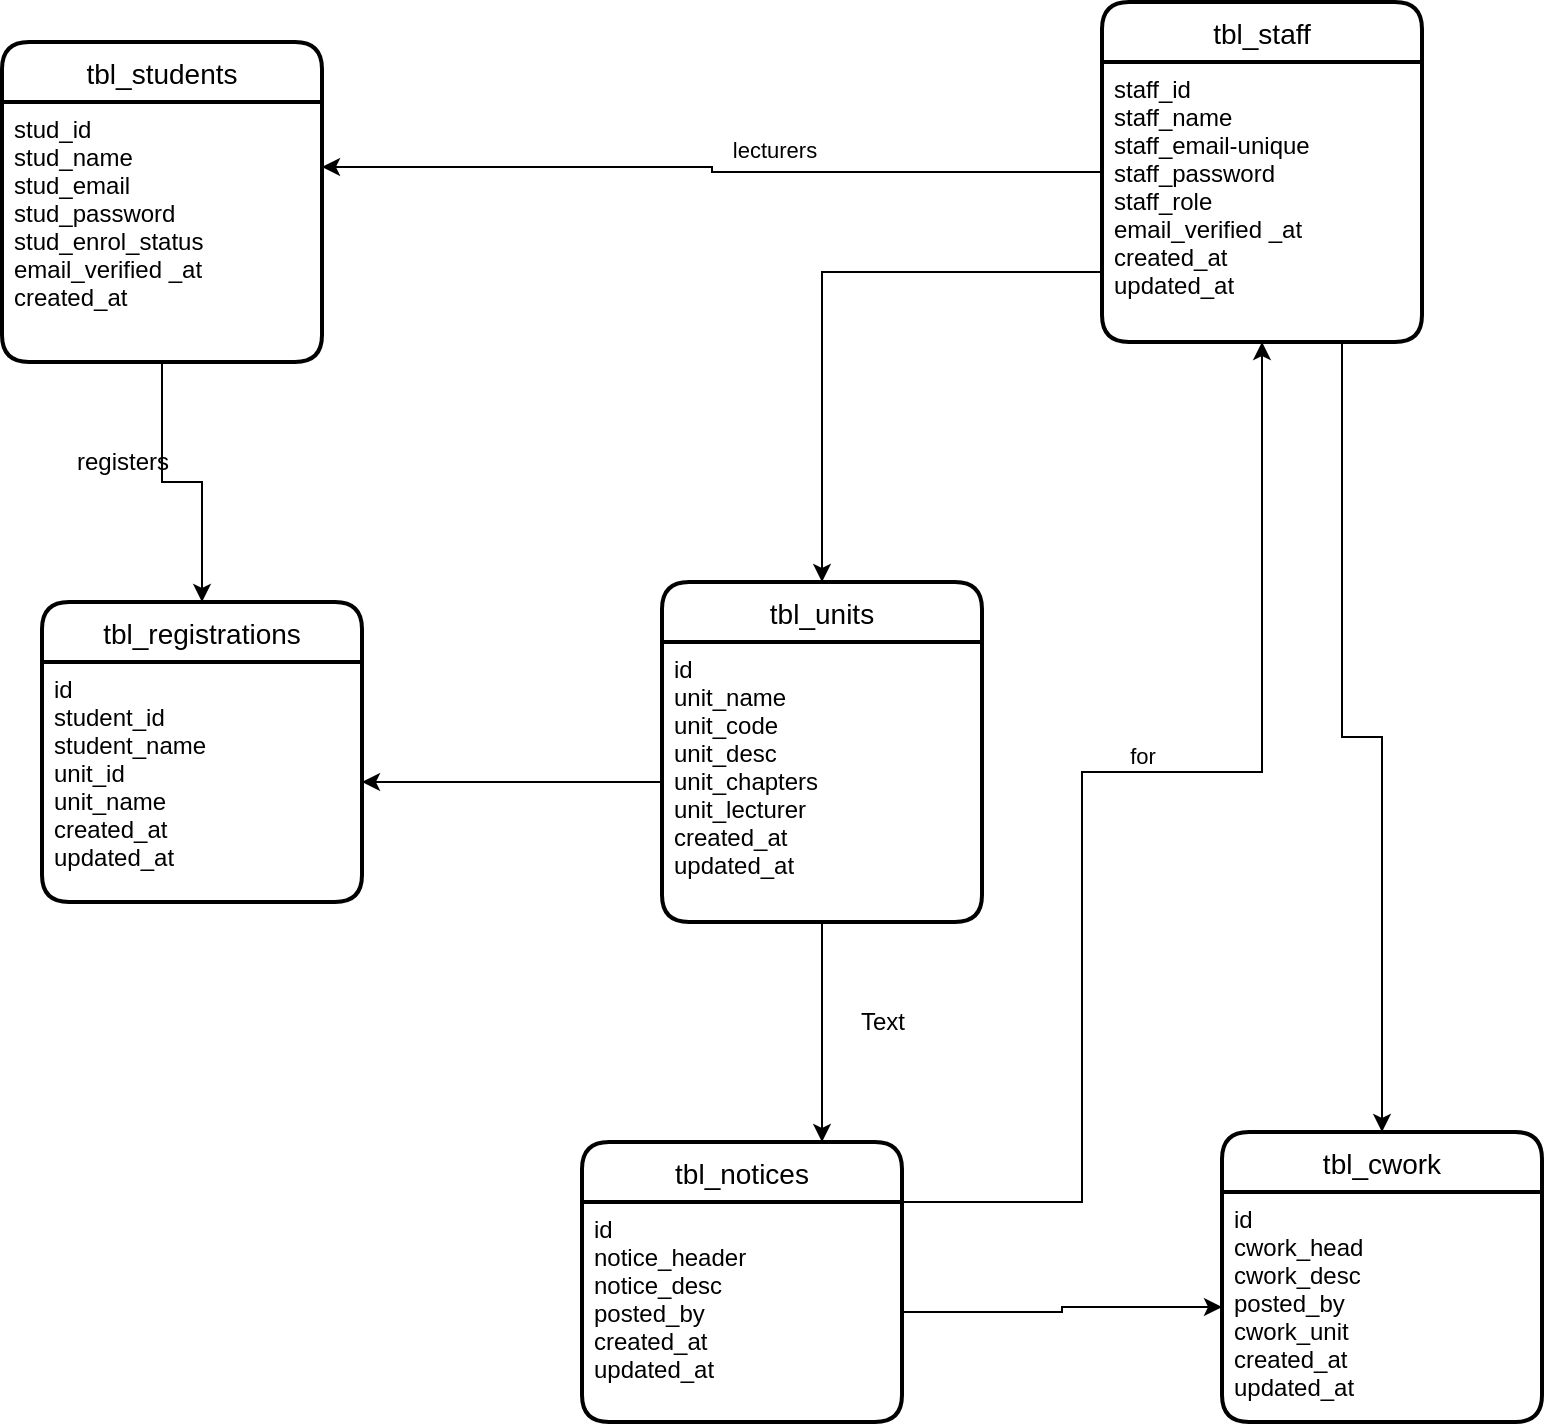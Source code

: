 <mxfile version="13.9.9" type="device"><diagram id="sgSOVl2GQX6-9n916S8e" name="Page-1"><mxGraphModel dx="1826" dy="856" grid="1" gridSize="10" guides="1" tooltips="1" connect="1" arrows="1" fold="1" page="1" pageScale="1" pageWidth="850" pageHeight="1100" math="0" shadow="0"><root><mxCell id="0"/><mxCell id="1" parent="0"/><mxCell id="XkOm6UogCjzx2pWL9Mev-25" style="edgeStyle=orthogonalEdgeStyle;rounded=0;orthogonalLoop=1;jettySize=auto;html=1;entryX=1;entryY=0.25;entryDx=0;entryDy=0;" edge="1" parent="1" source="XkOm6UogCjzx2pWL9Mev-2" target="XkOm6UogCjzx2pWL9Mev-8"><mxGeometry relative="1" as="geometry"/></mxCell><mxCell id="XkOm6UogCjzx2pWL9Mev-41" value="lecturers" style="edgeLabel;html=1;align=center;verticalAlign=middle;resizable=0;points=[];" vertex="1" connectable="0" parent="XkOm6UogCjzx2pWL9Mev-25"><mxGeometry x="-0.162" y="-11" relative="1" as="geometry"><mxPoint as="offset"/></mxGeometry></mxCell><mxCell id="XkOm6UogCjzx2pWL9Mev-2" value="tbl_staff" style="swimlane;childLayout=stackLayout;horizontal=1;startSize=30;horizontalStack=0;rounded=1;fontSize=14;fontStyle=0;strokeWidth=2;resizeParent=0;resizeLast=1;shadow=0;dashed=0;align=center;" vertex="1" parent="1"><mxGeometry x="620" y="10" width="160" height="170" as="geometry"/></mxCell><mxCell id="XkOm6UogCjzx2pWL9Mev-3" value="staff_id&#10;staff_name&#10;staff_email-unique&#10;staff_password&#10;staff_role&#10;email_verified _at&#10;created_at&#10;updated_at" style="align=left;strokeColor=none;fillColor=none;spacingLeft=4;fontSize=12;verticalAlign=top;resizable=0;rotatable=0;part=1;" vertex="1" parent="XkOm6UogCjzx2pWL9Mev-2"><mxGeometry y="30" width="160" height="140" as="geometry"/></mxCell><mxCell id="XkOm6UogCjzx2pWL9Mev-5" value="tbl_units" style="swimlane;childLayout=stackLayout;horizontal=1;startSize=30;horizontalStack=0;rounded=1;fontSize=14;fontStyle=0;strokeWidth=2;resizeParent=0;resizeLast=1;shadow=0;dashed=0;align=center;" vertex="1" parent="1"><mxGeometry x="400" y="300" width="160" height="170" as="geometry"/></mxCell><mxCell id="XkOm6UogCjzx2pWL9Mev-6" value="id&#10;unit_name&#10;unit_code&#10;unit_desc&#10;unit_chapters&#10;unit_lecturer&#10;created_at&#10;updated_at&#10;" style="align=left;strokeColor=none;fillColor=none;spacingLeft=4;fontSize=12;verticalAlign=top;resizable=0;rotatable=0;part=1;" vertex="1" parent="XkOm6UogCjzx2pWL9Mev-5"><mxGeometry y="30" width="160" height="140" as="geometry"/></mxCell><mxCell id="XkOm6UogCjzx2pWL9Mev-7" value="tbl_students" style="swimlane;childLayout=stackLayout;horizontal=1;startSize=30;horizontalStack=0;rounded=1;fontSize=14;fontStyle=0;strokeWidth=2;resizeParent=0;resizeLast=1;shadow=0;dashed=0;align=center;" vertex="1" parent="1"><mxGeometry x="70" y="30" width="160" height="160" as="geometry"/></mxCell><mxCell id="XkOm6UogCjzx2pWL9Mev-8" value="stud_id&#10;stud_name&#10;stud_email&#10;stud_password&#10;stud_enrol_status&#10;email_verified _at&#10;created_at" style="align=left;strokeColor=none;fillColor=none;spacingLeft=4;fontSize=12;verticalAlign=top;resizable=0;rotatable=0;part=1;" vertex="1" parent="XkOm6UogCjzx2pWL9Mev-7"><mxGeometry y="30" width="160" height="130" as="geometry"/></mxCell><mxCell id="XkOm6UogCjzx2pWL9Mev-9" value="tbl_registrations" style="swimlane;childLayout=stackLayout;horizontal=1;startSize=30;horizontalStack=0;rounded=1;fontSize=14;fontStyle=0;strokeWidth=2;resizeParent=0;resizeLast=1;shadow=0;dashed=0;align=center;" vertex="1" parent="1"><mxGeometry x="90" y="310" width="160" height="150" as="geometry"/></mxCell><mxCell id="XkOm6UogCjzx2pWL9Mev-10" value="id&#10;student_id&#10;student_name&#10;unit_id&#10;unit_name&#10;created_at&#10;updated_at" style="align=left;strokeColor=none;fillColor=none;spacingLeft=4;fontSize=12;verticalAlign=top;resizable=0;rotatable=0;part=1;" vertex="1" parent="XkOm6UogCjzx2pWL9Mev-9"><mxGeometry y="30" width="160" height="120" as="geometry"/></mxCell><mxCell id="XkOm6UogCjzx2pWL9Mev-11" value="tbl_notices" style="swimlane;childLayout=stackLayout;horizontal=1;startSize=30;horizontalStack=0;rounded=1;fontSize=14;fontStyle=0;strokeWidth=2;resizeParent=0;resizeLast=1;shadow=0;dashed=0;align=center;" vertex="1" parent="1"><mxGeometry x="360" y="580" width="160" height="140" as="geometry"/></mxCell><mxCell id="XkOm6UogCjzx2pWL9Mev-12" value="id&#10;notice_header&#10;notice_desc&#10;posted_by&#10;created_at&#10;updated_at" style="align=left;strokeColor=none;fillColor=none;spacingLeft=4;fontSize=12;verticalAlign=top;resizable=0;rotatable=0;part=1;" vertex="1" parent="XkOm6UogCjzx2pWL9Mev-11"><mxGeometry y="30" width="160" height="110" as="geometry"/></mxCell><mxCell id="XkOm6UogCjzx2pWL9Mev-13" value="tbl_cwork" style="swimlane;childLayout=stackLayout;horizontal=1;startSize=30;horizontalStack=0;rounded=1;fontSize=14;fontStyle=0;strokeWidth=2;resizeParent=0;resizeLast=1;shadow=0;dashed=0;align=center;" vertex="1" parent="1"><mxGeometry x="680" y="575" width="160" height="145" as="geometry"/></mxCell><mxCell id="XkOm6UogCjzx2pWL9Mev-14" value="id&#10;cwork_head&#10;cwork_desc&#10;posted_by&#10;cwork_unit&#10;created_at&#10;updated_at" style="align=left;strokeColor=none;fillColor=none;spacingLeft=4;fontSize=12;verticalAlign=top;resizable=0;rotatable=0;part=1;" vertex="1" parent="XkOm6UogCjzx2pWL9Mev-13"><mxGeometry y="30" width="160" height="115" as="geometry"/></mxCell><mxCell id="XkOm6UogCjzx2pWL9Mev-28" style="edgeStyle=orthogonalEdgeStyle;rounded=0;orthogonalLoop=1;jettySize=auto;html=1;exitX=0.75;exitY=1;exitDx=0;exitDy=0;entryX=0.5;entryY=0;entryDx=0;entryDy=0;" edge="1" parent="1" source="XkOm6UogCjzx2pWL9Mev-3" target="XkOm6UogCjzx2pWL9Mev-13"><mxGeometry relative="1" as="geometry"/></mxCell><mxCell id="XkOm6UogCjzx2pWL9Mev-29" style="edgeStyle=orthogonalEdgeStyle;rounded=0;orthogonalLoop=1;jettySize=auto;html=1;" edge="1" parent="1" source="XkOm6UogCjzx2pWL9Mev-12" target="XkOm6UogCjzx2pWL9Mev-14"><mxGeometry relative="1" as="geometry"/></mxCell><mxCell id="XkOm6UogCjzx2pWL9Mev-30" style="edgeStyle=orthogonalEdgeStyle;rounded=0;orthogonalLoop=1;jettySize=auto;html=1;entryX=0.75;entryY=0;entryDx=0;entryDy=0;" edge="1" parent="1" source="XkOm6UogCjzx2pWL9Mev-6" target="XkOm6UogCjzx2pWL9Mev-11"><mxGeometry relative="1" as="geometry"/></mxCell><mxCell id="XkOm6UogCjzx2pWL9Mev-31" style="edgeStyle=orthogonalEdgeStyle;rounded=0;orthogonalLoop=1;jettySize=auto;html=1;exitX=1;exitY=0;exitDx=0;exitDy=0;entryX=0.5;entryY=1;entryDx=0;entryDy=0;" edge="1" parent="1" source="XkOm6UogCjzx2pWL9Mev-12" target="XkOm6UogCjzx2pWL9Mev-3"><mxGeometry relative="1" as="geometry"><Array as="points"><mxPoint x="610" y="610"/><mxPoint x="610" y="395"/><mxPoint x="700" y="395"/></Array></mxGeometry></mxCell><mxCell id="XkOm6UogCjzx2pWL9Mev-43" value="for" style="edgeLabel;html=1;align=center;verticalAlign=middle;resizable=0;points=[];" vertex="1" connectable="0" parent="XkOm6UogCjzx2pWL9Mev-31"><mxGeometry x="0.097" y="8" relative="1" as="geometry"><mxPoint as="offset"/></mxGeometry></mxCell><mxCell id="XkOm6UogCjzx2pWL9Mev-32" style="edgeStyle=orthogonalEdgeStyle;rounded=0;orthogonalLoop=1;jettySize=auto;html=1;exitX=0;exitY=0.75;exitDx=0;exitDy=0;entryX=0.5;entryY=0;entryDx=0;entryDy=0;" edge="1" parent="1" source="XkOm6UogCjzx2pWL9Mev-3" target="XkOm6UogCjzx2pWL9Mev-5"><mxGeometry relative="1" as="geometry"/></mxCell><mxCell id="XkOm6UogCjzx2pWL9Mev-37" style="edgeStyle=orthogonalEdgeStyle;rounded=0;orthogonalLoop=1;jettySize=auto;html=1;exitX=0.5;exitY=1;exitDx=0;exitDy=0;" edge="1" parent="1" source="XkOm6UogCjzx2pWL9Mev-8" target="XkOm6UogCjzx2pWL9Mev-9"><mxGeometry relative="1" as="geometry"/></mxCell><mxCell id="XkOm6UogCjzx2pWL9Mev-38" value="registers&lt;br&gt;" style="text;html=1;align=center;verticalAlign=middle;resizable=0;points=[];autosize=1;" vertex="1" parent="1"><mxGeometry x="100" y="230" width="60" height="20" as="geometry"/></mxCell><mxCell id="XkOm6UogCjzx2pWL9Mev-39" style="edgeStyle=orthogonalEdgeStyle;rounded=0;orthogonalLoop=1;jettySize=auto;html=1;exitX=0;exitY=0.5;exitDx=0;exitDy=0;entryX=1;entryY=0.5;entryDx=0;entryDy=0;" edge="1" parent="1" source="XkOm6UogCjzx2pWL9Mev-6" target="XkOm6UogCjzx2pWL9Mev-10"><mxGeometry relative="1" as="geometry"/></mxCell><mxCell id="XkOm6UogCjzx2pWL9Mev-44" value="Text" style="text;html=1;align=center;verticalAlign=middle;resizable=0;points=[];autosize=1;" vertex="1" parent="1"><mxGeometry x="490" y="510" width="40" height="20" as="geometry"/></mxCell></root></mxGraphModel></diagram></mxfile>